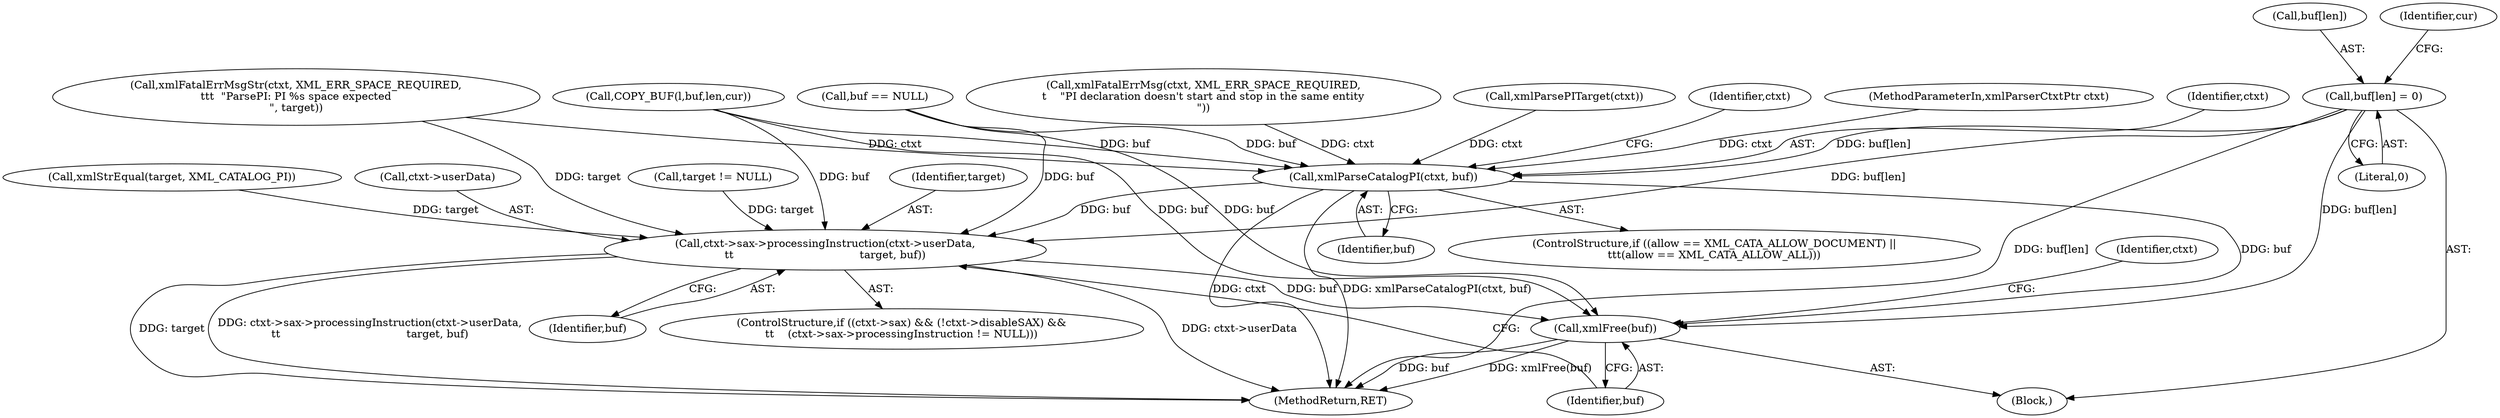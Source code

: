 digraph "0_Chrome_44a637b47793512bfb1d2589d43b8dc492a97629_0@array" {
"1000345" [label="(Call,buf[len] = 0)"];
"1000400" [label="(Call,xmlParseCatalogPI(ctxt, buf))"];
"1000420" [label="(Call,ctxt->sax->processingInstruction(ctxt->userData,\n\t\t                                     target, buf))"];
"1000426" [label="(Call,xmlFree(buf))"];
"1000228" [label="(Call,buf == NULL)"];
"1000369" [label="(Call,xmlFatalErrMsg(ctxt, XML_ERR_SPACE_REQUIRED,\n\t    \"PI declaration doesn't start and stop in the same entity\n\"))"];
"1000401" [label="(Identifier,ctxt)"];
"1000249" [label="(Call,xmlFatalErrMsgStr(ctxt, XML_ERR_SPACE_REQUIRED,\n\t\t\t  \"ParsePI: PI %s space expected\n\", target))"];
"1000402" [label="(Identifier,buf)"];
"1000426" [label="(Call,xmlFree(buf))"];
"1000345" [label="(Call,buf[len] = 0)"];
"1000346" [label="(Call,buf[len])"];
"1000159" [label="(Call,xmlParsePITarget(ctxt))"];
"1000323" [label="(Call,COPY_BUF(l,buf,len,cur))"];
"1000427" [label="(Identifier,buf)"];
"1000162" [label="(Call,target != NULL)"];
"1000406" [label="(Identifier,ctxt)"];
"1000425" [label="(Identifier,buf)"];
"1000439" [label="(MethodReturn,RET)"];
"1000424" [label="(Identifier,target)"];
"1000352" [label="(Identifier,cur)"];
"1000436" [label="(Identifier,ctxt)"];
"1000165" [label="(Block,)"];
"1000392" [label="(ControlStructure,if ((allow == XML_CATA_ALLOW_DOCUMENT) ||\n\t\t\t(allow == XML_CATA_ALLOW_ALL)))"];
"1000384" [label="(Call,xmlStrEqual(target, XML_CATALOG_PI))"];
"1000420" [label="(Call,ctxt->sax->processingInstruction(ctxt->userData,\n\t\t                                     target, buf))"];
"1000106" [label="(MethodParameterIn,xmlParserCtxtPtr ctxt)"];
"1000400" [label="(Call,xmlParseCatalogPI(ctxt, buf))"];
"1000349" [label="(Literal,0)"];
"1000421" [label="(Call,ctxt->userData)"];
"1000403" [label="(ControlStructure,if ((ctxt->sax) && (!ctxt->disableSAX) &&\n\t\t    (ctxt->sax->processingInstruction != NULL)))"];
"1000345" -> "1000165"  [label="AST: "];
"1000345" -> "1000349"  [label="CFG: "];
"1000346" -> "1000345"  [label="AST: "];
"1000349" -> "1000345"  [label="AST: "];
"1000352" -> "1000345"  [label="CFG: "];
"1000345" -> "1000439"  [label="DDG: buf[len]"];
"1000345" -> "1000400"  [label="DDG: buf[len]"];
"1000345" -> "1000420"  [label="DDG: buf[len]"];
"1000345" -> "1000426"  [label="DDG: buf[len]"];
"1000400" -> "1000392"  [label="AST: "];
"1000400" -> "1000402"  [label="CFG: "];
"1000401" -> "1000400"  [label="AST: "];
"1000402" -> "1000400"  [label="AST: "];
"1000406" -> "1000400"  [label="CFG: "];
"1000400" -> "1000439"  [label="DDG: ctxt"];
"1000400" -> "1000439"  [label="DDG: xmlParseCatalogPI(ctxt, buf)"];
"1000369" -> "1000400"  [label="DDG: ctxt"];
"1000159" -> "1000400"  [label="DDG: ctxt"];
"1000249" -> "1000400"  [label="DDG: ctxt"];
"1000106" -> "1000400"  [label="DDG: ctxt"];
"1000228" -> "1000400"  [label="DDG: buf"];
"1000323" -> "1000400"  [label="DDG: buf"];
"1000400" -> "1000420"  [label="DDG: buf"];
"1000400" -> "1000426"  [label="DDG: buf"];
"1000420" -> "1000403"  [label="AST: "];
"1000420" -> "1000425"  [label="CFG: "];
"1000421" -> "1000420"  [label="AST: "];
"1000424" -> "1000420"  [label="AST: "];
"1000425" -> "1000420"  [label="AST: "];
"1000427" -> "1000420"  [label="CFG: "];
"1000420" -> "1000439"  [label="DDG: ctxt->sax->processingInstruction(ctxt->userData,\n\t\t                                     target, buf)"];
"1000420" -> "1000439"  [label="DDG: target"];
"1000420" -> "1000439"  [label="DDG: ctxt->userData"];
"1000249" -> "1000420"  [label="DDG: target"];
"1000162" -> "1000420"  [label="DDG: target"];
"1000384" -> "1000420"  [label="DDG: target"];
"1000228" -> "1000420"  [label="DDG: buf"];
"1000323" -> "1000420"  [label="DDG: buf"];
"1000420" -> "1000426"  [label="DDG: buf"];
"1000426" -> "1000165"  [label="AST: "];
"1000426" -> "1000427"  [label="CFG: "];
"1000427" -> "1000426"  [label="AST: "];
"1000436" -> "1000426"  [label="CFG: "];
"1000426" -> "1000439"  [label="DDG: buf"];
"1000426" -> "1000439"  [label="DDG: xmlFree(buf)"];
"1000228" -> "1000426"  [label="DDG: buf"];
"1000323" -> "1000426"  [label="DDG: buf"];
}
